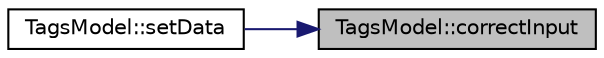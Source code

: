 digraph "TagsModel::correctInput"
{
 // LATEX_PDF_SIZE
  edge [fontname="Helvetica",fontsize="10",labelfontname="Helvetica",labelfontsize="10"];
  node [fontname="Helvetica",fontsize="10",shape=record];
  rankdir="RL";
  Node1 [label="TagsModel::correctInput",height=0.2,width=0.4,color="black", fillcolor="grey75", style="filled", fontcolor="black",tooltip=" "];
  Node1 -> Node2 [dir="back",color="midnightblue",fontsize="10",style="solid",fontname="Helvetica"];
  Node2 [label="TagsModel::setData",height=0.2,width=0.4,color="black", fillcolor="white", style="filled",URL="$class_tags_model.html#a77d02ed6d4923a65d20ef8bb3411e487",tooltip=" "];
}
